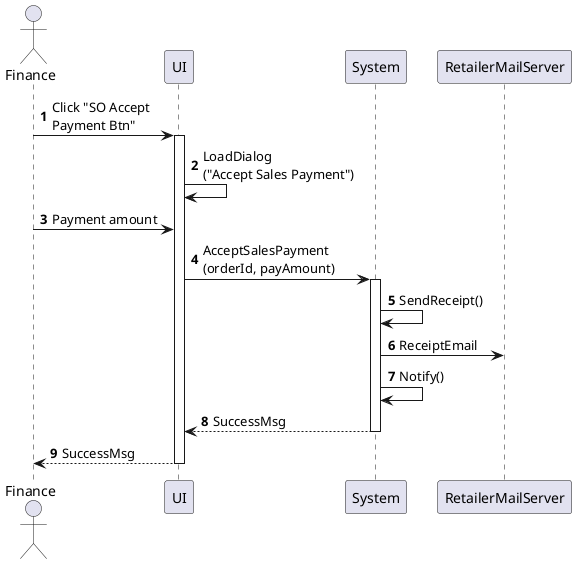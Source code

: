 @startuml sales-order-accept-payment
autonumber

actor "Finance" as a
participant UI as f
participant System as b
participant RetailerMailServer as c

a -> f : Click "SO Accept\nPayment Btn"
activate f
f -> f : LoadDialog\n("Accept Sales Payment")
a -> f : Payment amount
f -> b : AcceptSalesPayment\n(orderId, payAmount)
activate b
b -> b : SendReceipt()
b -> c : ReceiptEmail
b -> b : Notify()
return SuccessMsg
return SuccessMsg
@enduml